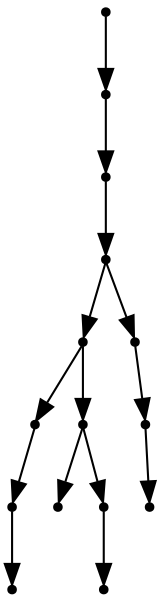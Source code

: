 digraph {
  14 [shape=point];
  13 [shape=point];
  12 [shape=point];
  11 [shape=point];
  7 [shape=point];
  2 [shape=point];
  1 [shape=point];
  0 [shape=point];
  6 [shape=point];
  3 [shape=point];
  5 [shape=point];
  4 [shape=point];
  10 [shape=point];
  9 [shape=point];
  8 [shape=point];
14 -> 13;
13 -> 12;
12 -> 11;
11 -> 7;
7 -> 2;
2 -> 1;
1 -> 0;
7 -> 6;
6 -> 3;
6 -> 5;
5 -> 4;
11 -> 10;
10 -> 9;
9 -> 8;
}
